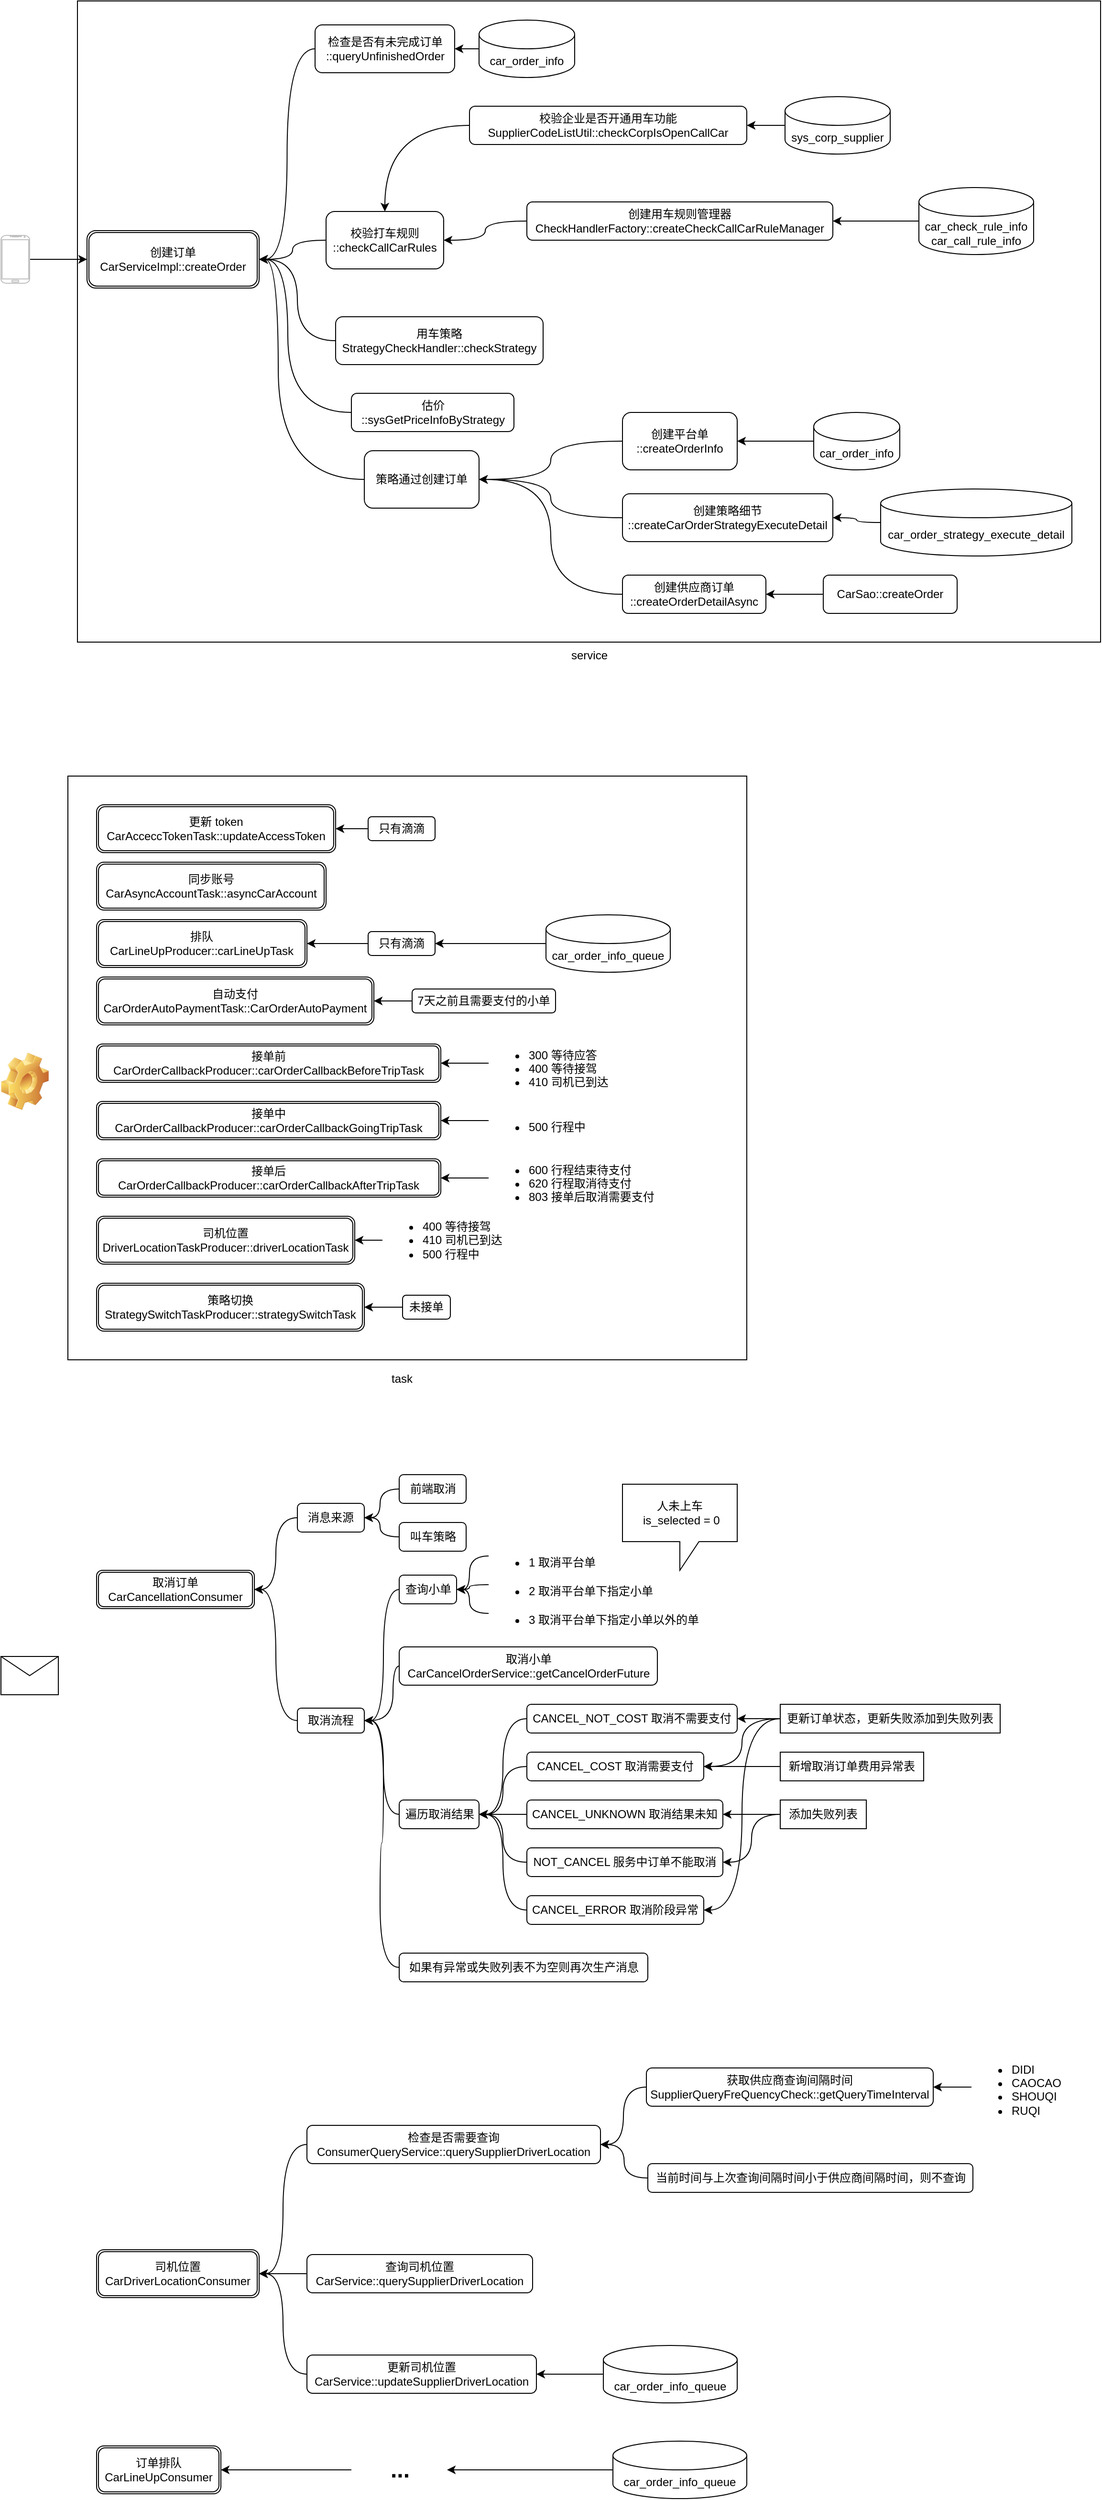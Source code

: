 <mxfile version="15.3.0" type="github">
  <diagram id="36eU4pKLtjQGRjDaztEr" name="订单状态">
    <mxGraphModel dx="1360" dy="542" grid="1" gridSize="10" guides="1" tooltips="1" connect="1" arrows="1" fold="1" page="1" pageScale="1" pageWidth="827" pageHeight="1169" math="0" shadow="0">
      <root>
        <mxCell id="0" />
        <mxCell id="1" parent="0" />
        <mxCell id="iOZaVTO8fL7gchkErI3n-64" value="" style="rounded=0;whiteSpace=wrap;html=1;" vertex="1" parent="1">
          <mxGeometry x="100" y="880" width="710" height="610" as="geometry" />
        </mxCell>
        <mxCell id="Fg9hLDMmJoLkrDjKvClW-10" value="service" style="verticalLabelPosition=bottom;verticalAlign=top;html=1;shape=mxgraph.basic.rect;fillColor2=none;strokeWidth=1;size=20;indent=5;sketch=0;shadow=0;" parent="1" vertex="1">
          <mxGeometry x="110" y="70" width="1070" height="670" as="geometry" />
        </mxCell>
        <mxCell id="Fg9hLDMmJoLkrDjKvClW-2" value="创建订单&lt;br&gt;CarServiceImpl::createOrder" style="shape=ext;double=1;rounded=1;whiteSpace=wrap;html=1;" parent="1" vertex="1">
          <mxGeometry x="120" y="310" width="180" height="60" as="geometry" />
        </mxCell>
        <mxCell id="Fg9hLDMmJoLkrDjKvClW-6" value="" style="edgeStyle=orthogonalEdgeStyle;rounded=0;orthogonalLoop=1;jettySize=auto;html=1;" parent="1" source="Fg9hLDMmJoLkrDjKvClW-5" target="Fg9hLDMmJoLkrDjKvClW-2" edge="1">
          <mxGeometry relative="1" as="geometry" />
        </mxCell>
        <mxCell id="Fg9hLDMmJoLkrDjKvClW-5" value="" style="verticalLabelPosition=bottom;verticalAlign=top;html=1;shadow=0;dashed=0;strokeWidth=1;shape=mxgraph.android.phone2;strokeColor=#c0c0c0;" parent="1" vertex="1">
          <mxGeometry x="30" y="315" width="30" height="50" as="geometry" />
        </mxCell>
        <mxCell id="iOZaVTO8fL7gchkErI3n-5" style="edgeStyle=orthogonalEdgeStyle;rounded=0;orthogonalLoop=1;jettySize=auto;html=1;entryX=1;entryY=0.5;entryDx=0;entryDy=0;curved=1;" edge="1" parent="1" source="iOZaVTO8fL7gchkErI3n-1" target="Fg9hLDMmJoLkrDjKvClW-2">
          <mxGeometry relative="1" as="geometry" />
        </mxCell>
        <mxCell id="iOZaVTO8fL7gchkErI3n-1" value="检查是否有未完成订单&lt;br&gt;::queryUnfinishedOrder" style="rounded=1;whiteSpace=wrap;html=1;" vertex="1" parent="1">
          <mxGeometry x="358.5" y="95" width="146" height="50" as="geometry" />
        </mxCell>
        <mxCell id="iOZaVTO8fL7gchkErI3n-6" value="" style="edgeStyle=orthogonalEdgeStyle;curved=1;rounded=0;orthogonalLoop=1;jettySize=auto;html=1;" edge="1" parent="1" source="iOZaVTO8fL7gchkErI3n-2" target="Fg9hLDMmJoLkrDjKvClW-2">
          <mxGeometry relative="1" as="geometry" />
        </mxCell>
        <mxCell id="iOZaVTO8fL7gchkErI3n-2" value="校验打车规则&lt;br&gt;::checkCallCarRules" style="rounded=1;whiteSpace=wrap;html=1;" vertex="1" parent="1">
          <mxGeometry x="370" y="290" width="123" height="60" as="geometry" />
        </mxCell>
        <mxCell id="iOZaVTO8fL7gchkErI3n-7" value="" style="edgeStyle=orthogonalEdgeStyle;curved=1;rounded=0;orthogonalLoop=1;jettySize=auto;html=1;" edge="1" parent="1" source="iOZaVTO8fL7gchkErI3n-3" target="iOZaVTO8fL7gchkErI3n-1">
          <mxGeometry relative="1" as="geometry" />
        </mxCell>
        <mxCell id="iOZaVTO8fL7gchkErI3n-3" value="car_order_info" style="shape=cylinder3;whiteSpace=wrap;html=1;boundedLbl=1;backgroundOutline=1;size=15;" vertex="1" parent="1">
          <mxGeometry x="530" y="90" width="100" height="60" as="geometry" />
        </mxCell>
        <mxCell id="iOZaVTO8fL7gchkErI3n-8" value="" style="edgeStyle=orthogonalEdgeStyle;curved=1;rounded=0;orthogonalLoop=1;jettySize=auto;html=1;" edge="1" parent="1" source="iOZaVTO8fL7gchkErI3n-4" target="iOZaVTO8fL7gchkErI3n-2">
          <mxGeometry relative="1" as="geometry" />
        </mxCell>
        <mxCell id="iOZaVTO8fL7gchkErI3n-4" value="校验企业是否开通用车功能&lt;br&gt;SupplierCodeListUtil::checkCorpIsOpenCallCar" style="rounded=1;whiteSpace=wrap;html=1;" vertex="1" parent="1">
          <mxGeometry x="520" y="180" width="290" height="40" as="geometry" />
        </mxCell>
        <mxCell id="iOZaVTO8fL7gchkErI3n-10" value="" style="edgeStyle=orthogonalEdgeStyle;curved=1;rounded=0;orthogonalLoop=1;jettySize=auto;html=1;" edge="1" parent="1" source="iOZaVTO8fL7gchkErI3n-9" target="iOZaVTO8fL7gchkErI3n-4">
          <mxGeometry relative="1" as="geometry" />
        </mxCell>
        <mxCell id="iOZaVTO8fL7gchkErI3n-9" value="sys_corp_supplier" style="shape=cylinder3;whiteSpace=wrap;html=1;boundedLbl=1;backgroundOutline=1;size=15;" vertex="1" parent="1">
          <mxGeometry x="850" y="170" width="110" height="60" as="geometry" />
        </mxCell>
        <mxCell id="iOZaVTO8fL7gchkErI3n-12" value="" style="edgeStyle=orthogonalEdgeStyle;curved=1;rounded=0;orthogonalLoop=1;jettySize=auto;html=1;" edge="1" parent="1" source="iOZaVTO8fL7gchkErI3n-11" target="iOZaVTO8fL7gchkErI3n-2">
          <mxGeometry relative="1" as="geometry" />
        </mxCell>
        <mxCell id="iOZaVTO8fL7gchkErI3n-11" value="创建用车规则管理器&lt;br&gt;CheckHandlerFactory::createCheckCallCarRuleManager" style="rounded=1;whiteSpace=wrap;html=1;" vertex="1" parent="1">
          <mxGeometry x="580" y="280" width="320" height="40" as="geometry" />
        </mxCell>
        <mxCell id="iOZaVTO8fL7gchkErI3n-14" value="" style="edgeStyle=orthogonalEdgeStyle;curved=1;rounded=0;orthogonalLoop=1;jettySize=auto;html=1;" edge="1" parent="1" source="iOZaVTO8fL7gchkErI3n-13" target="iOZaVTO8fL7gchkErI3n-11">
          <mxGeometry relative="1" as="geometry" />
        </mxCell>
        <mxCell id="iOZaVTO8fL7gchkErI3n-13" value="car_check_rule_info&lt;br&gt;car_call_rule_info" style="shape=cylinder3;whiteSpace=wrap;html=1;boundedLbl=1;backgroundOutline=1;size=15;" vertex="1" parent="1">
          <mxGeometry x="990" y="265" width="120" height="70" as="geometry" />
        </mxCell>
        <mxCell id="iOZaVTO8fL7gchkErI3n-16" style="edgeStyle=orthogonalEdgeStyle;curved=1;rounded=0;orthogonalLoop=1;jettySize=auto;html=1;" edge="1" parent="1" source="iOZaVTO8fL7gchkErI3n-15" target="Fg9hLDMmJoLkrDjKvClW-2">
          <mxGeometry relative="1" as="geometry">
            <Array as="points">
              <mxPoint x="340" y="425" />
              <mxPoint x="340" y="340" />
            </Array>
          </mxGeometry>
        </mxCell>
        <mxCell id="iOZaVTO8fL7gchkErI3n-15" value="用车策略&lt;br&gt;StrategyCheckHandler::checkStrategy" style="rounded=1;whiteSpace=wrap;html=1;" vertex="1" parent="1">
          <mxGeometry x="380" y="400" width="217" height="50" as="geometry" />
        </mxCell>
        <mxCell id="iOZaVTO8fL7gchkErI3n-18" style="edgeStyle=orthogonalEdgeStyle;curved=1;rounded=0;orthogonalLoop=1;jettySize=auto;html=1;entryX=1;entryY=0.5;entryDx=0;entryDy=0;" edge="1" parent="1" source="iOZaVTO8fL7gchkErI3n-17" target="Fg9hLDMmJoLkrDjKvClW-2">
          <mxGeometry relative="1" as="geometry">
            <Array as="points">
              <mxPoint x="330" y="500" />
              <mxPoint x="330" y="340" />
            </Array>
          </mxGeometry>
        </mxCell>
        <mxCell id="iOZaVTO8fL7gchkErI3n-17" value="估价&lt;br&gt;::sysGetPriceInfoByStrategy" style="rounded=1;whiteSpace=wrap;html=1;" vertex="1" parent="1">
          <mxGeometry x="396.5" y="480" width="170" height="40" as="geometry" />
        </mxCell>
        <mxCell id="iOZaVTO8fL7gchkErI3n-20" style="edgeStyle=orthogonalEdgeStyle;curved=1;rounded=0;orthogonalLoop=1;jettySize=auto;html=1;entryX=1;entryY=0.5;entryDx=0;entryDy=0;" edge="1" parent="1" source="iOZaVTO8fL7gchkErI3n-19" target="Fg9hLDMmJoLkrDjKvClW-2">
          <mxGeometry relative="1" as="geometry">
            <mxPoint x="310" y="340" as="targetPoint" />
            <Array as="points">
              <mxPoint x="320" y="570" />
              <mxPoint x="320" y="340" />
            </Array>
          </mxGeometry>
        </mxCell>
        <mxCell id="iOZaVTO8fL7gchkErI3n-19" value="策略通过创建订单" style="rounded=1;whiteSpace=wrap;html=1;" vertex="1" parent="1">
          <mxGeometry x="410" y="540" width="120" height="60" as="geometry" />
        </mxCell>
        <mxCell id="iOZaVTO8fL7gchkErI3n-22" value="" style="edgeStyle=orthogonalEdgeStyle;curved=1;rounded=0;orthogonalLoop=1;jettySize=auto;html=1;entryX=1;entryY=0.5;entryDx=0;entryDy=0;" edge="1" parent="1" source="iOZaVTO8fL7gchkErI3n-21" target="iOZaVTO8fL7gchkErI3n-19">
          <mxGeometry relative="1" as="geometry" />
        </mxCell>
        <mxCell id="iOZaVTO8fL7gchkErI3n-21" value="创建平台单&lt;br&gt;::createOrderInfo" style="rounded=1;whiteSpace=wrap;html=1;" vertex="1" parent="1">
          <mxGeometry x="680" y="500" width="120" height="60" as="geometry" />
        </mxCell>
        <mxCell id="iOZaVTO8fL7gchkErI3n-24" value="" style="edgeStyle=orthogonalEdgeStyle;curved=1;rounded=0;orthogonalLoop=1;jettySize=auto;html=1;" edge="1" parent="1" source="iOZaVTO8fL7gchkErI3n-23" target="iOZaVTO8fL7gchkErI3n-21">
          <mxGeometry relative="1" as="geometry" />
        </mxCell>
        <mxCell id="iOZaVTO8fL7gchkErI3n-23" value="car_order_info" style="shape=cylinder3;whiteSpace=wrap;html=1;boundedLbl=1;backgroundOutline=1;size=15;" vertex="1" parent="1">
          <mxGeometry x="880" y="500" width="90" height="60" as="geometry" />
        </mxCell>
        <mxCell id="iOZaVTO8fL7gchkErI3n-28" style="edgeStyle=orthogonalEdgeStyle;curved=1;rounded=0;orthogonalLoop=1;jettySize=auto;html=1;entryX=1;entryY=0.5;entryDx=0;entryDy=0;" edge="1" parent="1" source="iOZaVTO8fL7gchkErI3n-25" target="iOZaVTO8fL7gchkErI3n-19">
          <mxGeometry relative="1" as="geometry" />
        </mxCell>
        <mxCell id="iOZaVTO8fL7gchkErI3n-25" value="创建策略细节&lt;br&gt;::createCarOrderStrategyExecuteDetail" style="rounded=1;whiteSpace=wrap;html=1;" vertex="1" parent="1">
          <mxGeometry x="680" y="585" width="220" height="50" as="geometry" />
        </mxCell>
        <mxCell id="iOZaVTO8fL7gchkErI3n-27" value="" style="edgeStyle=orthogonalEdgeStyle;curved=1;rounded=0;orthogonalLoop=1;jettySize=auto;html=1;" edge="1" parent="1" source="iOZaVTO8fL7gchkErI3n-26" target="iOZaVTO8fL7gchkErI3n-25">
          <mxGeometry relative="1" as="geometry" />
        </mxCell>
        <mxCell id="iOZaVTO8fL7gchkErI3n-26" value="car_order_strategy_execute_detail" style="shape=cylinder3;whiteSpace=wrap;html=1;boundedLbl=1;backgroundOutline=1;size=15;" vertex="1" parent="1">
          <mxGeometry x="950" y="580" width="200" height="70" as="geometry" />
        </mxCell>
        <mxCell id="iOZaVTO8fL7gchkErI3n-30" style="edgeStyle=orthogonalEdgeStyle;curved=1;rounded=0;orthogonalLoop=1;jettySize=auto;html=1;entryX=1;entryY=0.5;entryDx=0;entryDy=0;" edge="1" parent="1" source="iOZaVTO8fL7gchkErI3n-29" target="iOZaVTO8fL7gchkErI3n-19">
          <mxGeometry relative="1" as="geometry" />
        </mxCell>
        <mxCell id="iOZaVTO8fL7gchkErI3n-29" value="创建供应商订单&lt;br&gt;::createOrderDetailAsync" style="rounded=1;whiteSpace=wrap;html=1;" vertex="1" parent="1">
          <mxGeometry x="680" y="670" width="150" height="40" as="geometry" />
        </mxCell>
        <mxCell id="iOZaVTO8fL7gchkErI3n-32" value="" style="edgeStyle=orthogonalEdgeStyle;curved=1;rounded=0;orthogonalLoop=1;jettySize=auto;html=1;" edge="1" parent="1" source="iOZaVTO8fL7gchkErI3n-31" target="iOZaVTO8fL7gchkErI3n-29">
          <mxGeometry relative="1" as="geometry" />
        </mxCell>
        <mxCell id="iOZaVTO8fL7gchkErI3n-31" value="CarSao::createOrder" style="rounded=1;whiteSpace=wrap;html=1;" vertex="1" parent="1">
          <mxGeometry x="890" y="670" width="140" height="40" as="geometry" />
        </mxCell>
        <mxCell id="iOZaVTO8fL7gchkErI3n-33" value="" style="shape=image;html=1;verticalLabelPosition=bottom;verticalAlign=top;imageAspect=0;image=img/clipart/Gear_128x128.png" vertex="1" parent="1">
          <mxGeometry x="30" y="1169" width="50" height="60" as="geometry" />
        </mxCell>
        <mxCell id="iOZaVTO8fL7gchkErI3n-35" value="更新 token&lt;br&gt;CarAcceccTokenTask::updateAccessToken" style="shape=ext;double=1;rounded=1;whiteSpace=wrap;html=1;" vertex="1" parent="1">
          <mxGeometry x="130" y="910" width="250" height="50" as="geometry" />
        </mxCell>
        <mxCell id="iOZaVTO8fL7gchkErI3n-36" value="同步账号&lt;br&gt;CarAsyncAccountTask::asyncCarAccount" style="shape=ext;double=1;rounded=1;whiteSpace=wrap;html=1;" vertex="1" parent="1">
          <mxGeometry x="130" y="970" width="240" height="50" as="geometry" />
        </mxCell>
        <mxCell id="iOZaVTO8fL7gchkErI3n-37" value="排队&lt;br&gt;CarLineUpProducer::carLineUpTask" style="shape=ext;double=1;rounded=1;whiteSpace=wrap;html=1;" vertex="1" parent="1">
          <mxGeometry x="130" y="1030" width="220" height="50" as="geometry" />
        </mxCell>
        <mxCell id="iOZaVTO8fL7gchkErI3n-42" value="" style="edgeStyle=orthogonalEdgeStyle;curved=1;rounded=0;orthogonalLoop=1;jettySize=auto;html=1;" edge="1" parent="1" source="iOZaVTO8fL7gchkErI3n-38">
          <mxGeometry relative="1" as="geometry">
            <mxPoint x="380" y="935" as="targetPoint" />
          </mxGeometry>
        </mxCell>
        <mxCell id="iOZaVTO8fL7gchkErI3n-38" value="只有滴滴" style="rounded=1;whiteSpace=wrap;html=1;" vertex="1" parent="1">
          <mxGeometry x="414" y="922.5" width="70" height="25" as="geometry" />
        </mxCell>
        <mxCell id="iOZaVTO8fL7gchkErI3n-43" value="" style="edgeStyle=orthogonalEdgeStyle;curved=1;rounded=0;orthogonalLoop=1;jettySize=auto;html=1;" edge="1" parent="1" source="iOZaVTO8fL7gchkErI3n-40" target="iOZaVTO8fL7gchkErI3n-37">
          <mxGeometry relative="1" as="geometry" />
        </mxCell>
        <mxCell id="iOZaVTO8fL7gchkErI3n-40" value="只有滴滴" style="rounded=1;whiteSpace=wrap;html=1;" vertex="1" parent="1">
          <mxGeometry x="414" y="1042.5" width="70" height="25" as="geometry" />
        </mxCell>
        <mxCell id="iOZaVTO8fL7gchkErI3n-45" value="" style="edgeStyle=orthogonalEdgeStyle;curved=1;rounded=0;orthogonalLoop=1;jettySize=auto;html=1;" edge="1" parent="1" source="iOZaVTO8fL7gchkErI3n-44" target="iOZaVTO8fL7gchkErI3n-40">
          <mxGeometry relative="1" as="geometry" />
        </mxCell>
        <mxCell id="iOZaVTO8fL7gchkErI3n-44" value="car_order_info_queue" style="shape=cylinder3;whiteSpace=wrap;html=1;boundedLbl=1;backgroundOutline=1;size=15;" vertex="1" parent="1">
          <mxGeometry x="600" y="1025" width="130" height="60" as="geometry" />
        </mxCell>
        <mxCell id="iOZaVTO8fL7gchkErI3n-46" value="自动支付&lt;br&gt;CarOrderAutoPaymentTask::CarOrderAutoPayment" style="shape=ext;double=1;rounded=1;whiteSpace=wrap;html=1;" vertex="1" parent="1">
          <mxGeometry x="130" y="1090" width="290" height="50" as="geometry" />
        </mxCell>
        <mxCell id="iOZaVTO8fL7gchkErI3n-50" value="" style="edgeStyle=orthogonalEdgeStyle;curved=1;rounded=0;orthogonalLoop=1;jettySize=auto;html=1;" edge="1" parent="1" source="iOZaVTO8fL7gchkErI3n-49" target="iOZaVTO8fL7gchkErI3n-46">
          <mxGeometry relative="1" as="geometry" />
        </mxCell>
        <mxCell id="iOZaVTO8fL7gchkErI3n-49" value="&lt;span&gt;7天之前且需要支付的小单&lt;/span&gt;" style="rounded=1;whiteSpace=wrap;html=1;" vertex="1" parent="1">
          <mxGeometry x="460" y="1102.5" width="150" height="25" as="geometry" />
        </mxCell>
        <mxCell id="iOZaVTO8fL7gchkErI3n-51" value="接单前&lt;br&gt;CarOrderCallbackProducer::carOrderCallbackBeforeTripTask" style="shape=ext;double=1;rounded=1;whiteSpace=wrap;html=1;" vertex="1" parent="1">
          <mxGeometry x="130" y="1160" width="360" height="40" as="geometry" />
        </mxCell>
        <mxCell id="iOZaVTO8fL7gchkErI3n-52" value="接单中&lt;br&gt;CarOrderCallbackProducer::carOrderCallbackGoingTripTask" style="shape=ext;double=1;rounded=1;whiteSpace=wrap;html=1;" vertex="1" parent="1">
          <mxGeometry x="130" y="1220" width="360" height="40" as="geometry" />
        </mxCell>
        <mxCell id="iOZaVTO8fL7gchkErI3n-53" value="接单后&lt;br&gt;CarOrderCallbackProducer::carOrderCallbackAfterTripTask" style="shape=ext;double=1;rounded=1;whiteSpace=wrap;html=1;" vertex="1" parent="1">
          <mxGeometry x="130" y="1280" width="360" height="40" as="geometry" />
        </mxCell>
        <mxCell id="iOZaVTO8fL7gchkErI3n-56" value="" style="edgeStyle=orthogonalEdgeStyle;curved=1;rounded=0;orthogonalLoop=1;jettySize=auto;html=1;" edge="1" parent="1" source="iOZaVTO8fL7gchkErI3n-55" target="iOZaVTO8fL7gchkErI3n-51">
          <mxGeometry relative="1" as="geometry" />
        </mxCell>
        <mxCell id="iOZaVTO8fL7gchkErI3n-55" value="&lt;ul&gt;&lt;li&gt;300 等待应答&lt;/li&gt;&lt;li&gt;400 等待接驾&lt;/li&gt;&lt;li&gt;410 司机已到达&lt;/li&gt;&lt;/ul&gt;" style="text;strokeColor=none;fillColor=none;html=1;whiteSpace=wrap;verticalAlign=middle;overflow=hidden;" vertex="1" parent="1">
          <mxGeometry x="540" y="1150" width="130" height="60" as="geometry" />
        </mxCell>
        <mxCell id="iOZaVTO8fL7gchkErI3n-58" value="" style="edgeStyle=orthogonalEdgeStyle;curved=1;rounded=0;orthogonalLoop=1;jettySize=auto;html=1;" edge="1" parent="1" source="iOZaVTO8fL7gchkErI3n-57" target="iOZaVTO8fL7gchkErI3n-52">
          <mxGeometry relative="1" as="geometry" />
        </mxCell>
        <mxCell id="iOZaVTO8fL7gchkErI3n-57" value="&lt;ul&gt;&lt;li&gt;500 行程中&lt;/li&gt;&lt;/ul&gt;" style="text;strokeColor=none;fillColor=none;html=1;whiteSpace=wrap;verticalAlign=middle;overflow=hidden;" vertex="1" parent="1">
          <mxGeometry x="540" y="1225" width="110" height="30" as="geometry" />
        </mxCell>
        <mxCell id="iOZaVTO8fL7gchkErI3n-60" value="" style="edgeStyle=orthogonalEdgeStyle;curved=1;rounded=0;orthogonalLoop=1;jettySize=auto;html=1;" edge="1" parent="1" source="iOZaVTO8fL7gchkErI3n-59" target="iOZaVTO8fL7gchkErI3n-53">
          <mxGeometry relative="1" as="geometry" />
        </mxCell>
        <mxCell id="iOZaVTO8fL7gchkErI3n-59" value="&lt;ul&gt;&lt;li&gt;600 行程结束待支付&lt;/li&gt;&lt;li&gt;620 行程取消待支付&lt;/li&gt;&lt;li&gt;803 接单后取消需要支付&lt;/li&gt;&lt;/ul&gt;" style="text;strokeColor=none;fillColor=none;html=1;whiteSpace=wrap;verticalAlign=middle;overflow=hidden;" vertex="1" parent="1">
          <mxGeometry x="540" y="1270" width="180" height="60" as="geometry" />
        </mxCell>
        <mxCell id="iOZaVTO8fL7gchkErI3n-61" value="司机位置&lt;br&gt;DriverLocationTaskProducer::driverLocationTask" style="shape=ext;double=1;rounded=1;whiteSpace=wrap;html=1;" vertex="1" parent="1">
          <mxGeometry x="130" y="1340" width="270" height="50" as="geometry" />
        </mxCell>
        <mxCell id="iOZaVTO8fL7gchkErI3n-62" value="策略切换&lt;br&gt;StrategySwitchTaskProducer::strategySwitchTask" style="shape=ext;double=1;rounded=1;whiteSpace=wrap;html=1;" vertex="1" parent="1">
          <mxGeometry x="130" y="1410" width="280" height="50" as="geometry" />
        </mxCell>
        <mxCell id="iOZaVTO8fL7gchkErI3n-65" value="task" style="text;html=1;align=center;verticalAlign=middle;resizable=0;points=[];autosize=1;strokeColor=none;fillColor=none;" vertex="1" parent="1">
          <mxGeometry x="429" y="1500" width="40" height="20" as="geometry" />
        </mxCell>
        <mxCell id="iOZaVTO8fL7gchkErI3n-67" value="" style="edgeStyle=orthogonalEdgeStyle;curved=1;rounded=0;orthogonalLoop=1;jettySize=auto;html=1;" edge="1" parent="1" source="iOZaVTO8fL7gchkErI3n-66" target="iOZaVTO8fL7gchkErI3n-62">
          <mxGeometry relative="1" as="geometry" />
        </mxCell>
        <mxCell id="iOZaVTO8fL7gchkErI3n-66" value="未接单" style="rounded=1;whiteSpace=wrap;html=1;" vertex="1" parent="1">
          <mxGeometry x="450" y="1422.5" width="50" height="25" as="geometry" />
        </mxCell>
        <mxCell id="iOZaVTO8fL7gchkErI3n-69" value="" style="edgeStyle=orthogonalEdgeStyle;curved=1;rounded=0;orthogonalLoop=1;jettySize=auto;html=1;" edge="1" parent="1" source="iOZaVTO8fL7gchkErI3n-68" target="iOZaVTO8fL7gchkErI3n-61">
          <mxGeometry relative="1" as="geometry" />
        </mxCell>
        <mxCell id="iOZaVTO8fL7gchkErI3n-68" value="&lt;ul&gt;&lt;li&gt;400 等待接驾&lt;/li&gt;&lt;li&gt;410 司机已到达&lt;/li&gt;&lt;li&gt;500 行程中&lt;/li&gt;&lt;/ul&gt;" style="text;strokeColor=none;fillColor=none;html=1;whiteSpace=wrap;verticalAlign=middle;overflow=hidden;" vertex="1" parent="1">
          <mxGeometry x="429" y="1327.5" width="130" height="75" as="geometry" />
        </mxCell>
        <mxCell id="iOZaVTO8fL7gchkErI3n-70" value="" style="shape=message;html=1;whiteSpace=wrap;html=1;outlineConnect=0;" vertex="1" parent="1">
          <mxGeometry x="30" y="1800" width="60" height="40" as="geometry" />
        </mxCell>
        <mxCell id="iOZaVTO8fL7gchkErI3n-71" value="取消订单&lt;br&gt;CarCancellationConsumer" style="shape=ext;double=1;rounded=1;whiteSpace=wrap;html=1;" vertex="1" parent="1">
          <mxGeometry x="130" y="1710" width="165" height="40" as="geometry" />
        </mxCell>
        <mxCell id="iOZaVTO8fL7gchkErI3n-77" style="edgeStyle=orthogonalEdgeStyle;curved=1;rounded=0;orthogonalLoop=1;jettySize=auto;html=1;entryX=1;entryY=0.5;entryDx=0;entryDy=0;" edge="1" parent="1" source="iOZaVTO8fL7gchkErI3n-72" target="iOZaVTO8fL7gchkErI3n-71">
          <mxGeometry relative="1" as="geometry" />
        </mxCell>
        <mxCell id="iOZaVTO8fL7gchkErI3n-72" value="消息来源" style="rounded=1;whiteSpace=wrap;html=1;" vertex="1" parent="1">
          <mxGeometry x="340" y="1640" width="70" height="30" as="geometry" />
        </mxCell>
        <mxCell id="iOZaVTO8fL7gchkErI3n-75" value="" style="edgeStyle=orthogonalEdgeStyle;curved=1;rounded=0;orthogonalLoop=1;jettySize=auto;html=1;" edge="1" parent="1" source="iOZaVTO8fL7gchkErI3n-73" target="iOZaVTO8fL7gchkErI3n-72">
          <mxGeometry relative="1" as="geometry" />
        </mxCell>
        <mxCell id="iOZaVTO8fL7gchkErI3n-73" value="前端取消" style="rounded=1;whiteSpace=wrap;html=1;" vertex="1" parent="1">
          <mxGeometry x="446.5" y="1610" width="70" height="30" as="geometry" />
        </mxCell>
        <mxCell id="iOZaVTO8fL7gchkErI3n-76" value="" style="edgeStyle=orthogonalEdgeStyle;curved=1;rounded=0;orthogonalLoop=1;jettySize=auto;html=1;" edge="1" parent="1" source="iOZaVTO8fL7gchkErI3n-74" target="iOZaVTO8fL7gchkErI3n-72">
          <mxGeometry relative="1" as="geometry" />
        </mxCell>
        <mxCell id="iOZaVTO8fL7gchkErI3n-74" value="叫车策略" style="rounded=1;whiteSpace=wrap;html=1;" vertex="1" parent="1">
          <mxGeometry x="446.5" y="1660" width="70" height="30" as="geometry" />
        </mxCell>
        <mxCell id="iOZaVTO8fL7gchkErI3n-82" value="" style="edgeStyle=orthogonalEdgeStyle;curved=1;rounded=0;orthogonalLoop=1;jettySize=auto;html=1;entryX=1;entryY=0.5;entryDx=0;entryDy=0;" edge="1" parent="1" source="iOZaVTO8fL7gchkErI3n-78" target="iOZaVTO8fL7gchkErI3n-71">
          <mxGeometry relative="1" as="geometry" />
        </mxCell>
        <mxCell id="iOZaVTO8fL7gchkErI3n-78" value="取消流程" style="rounded=1;whiteSpace=wrap;html=1;" vertex="1" parent="1">
          <mxGeometry x="340" y="1854" width="70" height="26" as="geometry" />
        </mxCell>
        <mxCell id="iOZaVTO8fL7gchkErI3n-95" value="" style="edgeStyle=orthogonalEdgeStyle;curved=1;rounded=0;orthogonalLoop=1;jettySize=auto;html=1;entryX=1;entryY=0.5;entryDx=0;entryDy=0;" edge="1" parent="1" source="iOZaVTO8fL7gchkErI3n-83" target="iOZaVTO8fL7gchkErI3n-78">
          <mxGeometry relative="1" as="geometry">
            <Array as="points">
              <mxPoint x="430" y="1730" />
              <mxPoint x="430" y="1867" />
            </Array>
          </mxGeometry>
        </mxCell>
        <mxCell id="iOZaVTO8fL7gchkErI3n-83" value="查询小单" style="rounded=1;whiteSpace=wrap;html=1;" vertex="1" parent="1">
          <mxGeometry x="446.5" y="1715" width="60" height="30" as="geometry" />
        </mxCell>
        <mxCell id="iOZaVTO8fL7gchkErI3n-85" value="" style="edgeStyle=orthogonalEdgeStyle;curved=1;rounded=0;orthogonalLoop=1;jettySize=auto;html=1;entryX=1;entryY=0.5;entryDx=0;entryDy=0;" edge="1" parent="1" source="iOZaVTO8fL7gchkErI3n-84" target="iOZaVTO8fL7gchkErI3n-83">
          <mxGeometry relative="1" as="geometry" />
        </mxCell>
        <mxCell id="iOZaVTO8fL7gchkErI3n-84" value="&lt;ul&gt;&lt;li&gt;1 取消平台单&lt;/li&gt;&lt;/ul&gt;" style="text;strokeColor=none;fillColor=none;html=1;whiteSpace=wrap;verticalAlign=middle;overflow=hidden;" vertex="1" parent="1">
          <mxGeometry x="540" y="1680" width="120" height="30" as="geometry" />
        </mxCell>
        <mxCell id="iOZaVTO8fL7gchkErI3n-88" value="" style="edgeStyle=orthogonalEdgeStyle;curved=1;rounded=0;orthogonalLoop=1;jettySize=auto;html=1;" edge="1" parent="1" source="iOZaVTO8fL7gchkErI3n-86" target="iOZaVTO8fL7gchkErI3n-83">
          <mxGeometry relative="1" as="geometry" />
        </mxCell>
        <mxCell id="iOZaVTO8fL7gchkErI3n-86" value="&lt;ul&gt;&lt;li&gt;2 取消平台单下指定小单&lt;/li&gt;&lt;/ul&gt;" style="text;strokeColor=none;fillColor=none;html=1;whiteSpace=wrap;verticalAlign=middle;overflow=hidden;" vertex="1" parent="1">
          <mxGeometry x="540" y="1710" width="180" height="30" as="geometry" />
        </mxCell>
        <mxCell id="iOZaVTO8fL7gchkErI3n-89" value="" style="edgeStyle=orthogonalEdgeStyle;curved=1;rounded=0;orthogonalLoop=1;jettySize=auto;html=1;" edge="1" parent="1" source="iOZaVTO8fL7gchkErI3n-87" target="iOZaVTO8fL7gchkErI3n-83">
          <mxGeometry relative="1" as="geometry" />
        </mxCell>
        <mxCell id="iOZaVTO8fL7gchkErI3n-87" value="&lt;ul&gt;&lt;li&gt;3 取消平台单下指定小单以外的单&lt;/li&gt;&lt;/ul&gt;" style="text;strokeColor=none;fillColor=none;html=1;whiteSpace=wrap;verticalAlign=middle;overflow=hidden;" vertex="1" parent="1">
          <mxGeometry x="540" y="1740" width="220" height="30" as="geometry" />
        </mxCell>
        <mxCell id="iOZaVTO8fL7gchkErI3n-94" value="人未上车&lt;br&gt;&amp;nbsp;is_selected = 0" style="shape=callout;whiteSpace=wrap;html=1;perimeter=calloutPerimeter;rotation=0;" vertex="1" parent="1">
          <mxGeometry x="680" y="1620" width="120" height="90" as="geometry" />
        </mxCell>
        <mxCell id="iOZaVTO8fL7gchkErI3n-97" value="" style="edgeStyle=orthogonalEdgeStyle;curved=1;rounded=0;orthogonalLoop=1;jettySize=auto;html=1;entryX=1;entryY=0.5;entryDx=0;entryDy=0;" edge="1" parent="1" source="iOZaVTO8fL7gchkErI3n-96" target="iOZaVTO8fL7gchkErI3n-78">
          <mxGeometry relative="1" as="geometry">
            <Array as="points">
              <mxPoint x="440" y="1810" />
              <mxPoint x="440" y="1867" />
            </Array>
          </mxGeometry>
        </mxCell>
        <mxCell id="iOZaVTO8fL7gchkErI3n-96" value="取消小单&lt;br&gt;CarCancelOrderService::getCancelOrderFuture" style="rounded=1;whiteSpace=wrap;html=1;" vertex="1" parent="1">
          <mxGeometry x="446.5" y="1790" width="270" height="40" as="geometry" />
        </mxCell>
        <mxCell id="iOZaVTO8fL7gchkErI3n-123" style="edgeStyle=orthogonalEdgeStyle;curved=1;rounded=0;orthogonalLoop=1;jettySize=auto;html=1;entryX=1;entryY=0.5;entryDx=0;entryDy=0;" edge="1" parent="1" source="iOZaVTO8fL7gchkErI3n-98" target="iOZaVTO8fL7gchkErI3n-78">
          <mxGeometry relative="1" as="geometry">
            <Array as="points">
              <mxPoint x="430" y="1965" />
              <mxPoint x="430" y="1867" />
            </Array>
          </mxGeometry>
        </mxCell>
        <mxCell id="iOZaVTO8fL7gchkErI3n-98" value="遍历取消结果" style="rounded=1;whiteSpace=wrap;html=1;" vertex="1" parent="1">
          <mxGeometry x="446.5" y="1950" width="83.5" height="30" as="geometry" />
        </mxCell>
        <mxCell id="iOZaVTO8fL7gchkErI3n-117" style="edgeStyle=orthogonalEdgeStyle;curved=1;rounded=0;orthogonalLoop=1;jettySize=auto;html=1;entryX=1;entryY=0.5;entryDx=0;entryDy=0;" edge="1" parent="1" source="iOZaVTO8fL7gchkErI3n-99" target="iOZaVTO8fL7gchkErI3n-98">
          <mxGeometry relative="1" as="geometry" />
        </mxCell>
        <mxCell id="iOZaVTO8fL7gchkErI3n-99" value="CANCEL_NOT_COST 取消不需要支付" style="rounded=1;whiteSpace=wrap;html=1;" vertex="1" parent="1">
          <mxGeometry x="580" y="1850" width="220" height="30" as="geometry" />
        </mxCell>
        <mxCell id="iOZaVTO8fL7gchkErI3n-106" value="" style="edgeStyle=orthogonalEdgeStyle;curved=1;rounded=0;orthogonalLoop=1;jettySize=auto;html=1;" edge="1" parent="1" source="iOZaVTO8fL7gchkErI3n-100" target="iOZaVTO8fL7gchkErI3n-99">
          <mxGeometry relative="1" as="geometry">
            <mxPoint x="805" y="1865" as="targetPoint" />
          </mxGeometry>
        </mxCell>
        <mxCell id="iOZaVTO8fL7gchkErI3n-112" style="edgeStyle=orthogonalEdgeStyle;curved=1;rounded=0;orthogonalLoop=1;jettySize=auto;html=1;entryX=1;entryY=0.5;entryDx=0;entryDy=0;" edge="1" parent="1" source="iOZaVTO8fL7gchkErI3n-100" target="iOZaVTO8fL7gchkErI3n-101">
          <mxGeometry relative="1" as="geometry" />
        </mxCell>
        <mxCell id="iOZaVTO8fL7gchkErI3n-114" style="edgeStyle=orthogonalEdgeStyle;curved=1;rounded=0;orthogonalLoop=1;jettySize=auto;html=1;entryX=1;entryY=0.5;entryDx=0;entryDy=0;" edge="1" parent="1" source="iOZaVTO8fL7gchkErI3n-100" target="iOZaVTO8fL7gchkErI3n-113">
          <mxGeometry relative="1" as="geometry" />
        </mxCell>
        <mxCell id="iOZaVTO8fL7gchkErI3n-100" value="更新订单状态，更新失败添加到失败列表" style="rounded=0;whiteSpace=wrap;html=1;" vertex="1" parent="1">
          <mxGeometry x="845" y="1850" width="230" height="30" as="geometry" />
        </mxCell>
        <mxCell id="iOZaVTO8fL7gchkErI3n-118" style="edgeStyle=orthogonalEdgeStyle;curved=1;rounded=0;orthogonalLoop=1;jettySize=auto;html=1;entryX=1;entryY=0.5;entryDx=0;entryDy=0;" edge="1" parent="1" source="iOZaVTO8fL7gchkErI3n-101" target="iOZaVTO8fL7gchkErI3n-98">
          <mxGeometry relative="1" as="geometry" />
        </mxCell>
        <mxCell id="iOZaVTO8fL7gchkErI3n-101" value="CANCEL_COST 取消需要支付" style="rounded=1;whiteSpace=wrap;html=1;" vertex="1" parent="1">
          <mxGeometry x="580" y="1900" width="185" height="30" as="geometry" />
        </mxCell>
        <mxCell id="iOZaVTO8fL7gchkErI3n-105" value="" style="edgeStyle=orthogonalEdgeStyle;curved=1;rounded=0;orthogonalLoop=1;jettySize=auto;html=1;" edge="1" parent="1" source="iOZaVTO8fL7gchkErI3n-102">
          <mxGeometry relative="1" as="geometry">
            <mxPoint x="765" y="1915" as="targetPoint" />
          </mxGeometry>
        </mxCell>
        <mxCell id="iOZaVTO8fL7gchkErI3n-102" value="新增取消订单费用异常表" style="rounded=0;whiteSpace=wrap;html=1;" vertex="1" parent="1">
          <mxGeometry x="845" y="1900" width="150" height="30" as="geometry" />
        </mxCell>
        <mxCell id="iOZaVTO8fL7gchkErI3n-119" style="edgeStyle=orthogonalEdgeStyle;curved=1;rounded=0;orthogonalLoop=1;jettySize=auto;html=1;entryX=1;entryY=0.5;entryDx=0;entryDy=0;" edge="1" parent="1" source="iOZaVTO8fL7gchkErI3n-103" target="iOZaVTO8fL7gchkErI3n-98">
          <mxGeometry relative="1" as="geometry" />
        </mxCell>
        <mxCell id="iOZaVTO8fL7gchkErI3n-103" value="CANCEL_UNKNOWN 取消结果未知" style="rounded=1;whiteSpace=wrap;html=1;" vertex="1" parent="1">
          <mxGeometry x="580" y="1950" width="205" height="30" as="geometry" />
        </mxCell>
        <mxCell id="iOZaVTO8fL7gchkErI3n-109" value="" style="edgeStyle=orthogonalEdgeStyle;curved=1;rounded=0;orthogonalLoop=1;jettySize=auto;html=1;" edge="1" parent="1" source="iOZaVTO8fL7gchkErI3n-104" target="iOZaVTO8fL7gchkErI3n-103">
          <mxGeometry relative="1" as="geometry" />
        </mxCell>
        <mxCell id="iOZaVTO8fL7gchkErI3n-111" style="edgeStyle=orthogonalEdgeStyle;curved=1;rounded=0;orthogonalLoop=1;jettySize=auto;html=1;entryX=1;entryY=0.5;entryDx=0;entryDy=0;" edge="1" parent="1" source="iOZaVTO8fL7gchkErI3n-104" target="iOZaVTO8fL7gchkErI3n-110">
          <mxGeometry relative="1" as="geometry" />
        </mxCell>
        <mxCell id="iOZaVTO8fL7gchkErI3n-104" value="添加失败列表" style="rounded=0;whiteSpace=wrap;html=1;" vertex="1" parent="1">
          <mxGeometry x="845" y="1950" width="90" height="30" as="geometry" />
        </mxCell>
        <mxCell id="iOZaVTO8fL7gchkErI3n-120" style="edgeStyle=orthogonalEdgeStyle;curved=1;rounded=0;orthogonalLoop=1;jettySize=auto;html=1;entryX=1;entryY=0.5;entryDx=0;entryDy=0;" edge="1" parent="1" source="iOZaVTO8fL7gchkErI3n-110" target="iOZaVTO8fL7gchkErI3n-98">
          <mxGeometry relative="1" as="geometry" />
        </mxCell>
        <mxCell id="iOZaVTO8fL7gchkErI3n-110" value="NOT_CANCEL 服务中订单不能取消" style="rounded=1;whiteSpace=wrap;html=1;" vertex="1" parent="1">
          <mxGeometry x="580" y="2000" width="205" height="30" as="geometry" />
        </mxCell>
        <mxCell id="iOZaVTO8fL7gchkErI3n-122" style="edgeStyle=orthogonalEdgeStyle;curved=1;rounded=0;orthogonalLoop=1;jettySize=auto;html=1;entryX=1;entryY=0.5;entryDx=0;entryDy=0;" edge="1" parent="1" source="iOZaVTO8fL7gchkErI3n-113" target="iOZaVTO8fL7gchkErI3n-98">
          <mxGeometry relative="1" as="geometry" />
        </mxCell>
        <mxCell id="iOZaVTO8fL7gchkErI3n-113" value="CANCEL_ERROR 取消阶段异常" style="rounded=1;whiteSpace=wrap;html=1;" vertex="1" parent="1">
          <mxGeometry x="580" y="2050" width="185" height="30" as="geometry" />
        </mxCell>
        <mxCell id="iOZaVTO8fL7gchkErI3n-124" style="edgeStyle=orthogonalEdgeStyle;curved=1;rounded=0;orthogonalLoop=1;jettySize=auto;html=1;entryX=1;entryY=0.5;entryDx=0;entryDy=0;" edge="1" parent="1" source="iOZaVTO8fL7gchkErI3n-115" target="iOZaVTO8fL7gchkErI3n-78">
          <mxGeometry relative="1" as="geometry" />
        </mxCell>
        <mxCell id="iOZaVTO8fL7gchkErI3n-115" value="如果有异常或失败列表不为空则再次生产消息" style="rounded=1;whiteSpace=wrap;html=1;" vertex="1" parent="1">
          <mxGeometry x="446.5" y="2110" width="260" height="30" as="geometry" />
        </mxCell>
        <mxCell id="iOZaVTO8fL7gchkErI3n-125" value="司机位置&lt;br&gt;CarDriverLocationConsumer" style="shape=ext;double=1;rounded=1;whiteSpace=wrap;html=1;" vertex="1" parent="1">
          <mxGeometry x="130" y="2420" width="170" height="50" as="geometry" />
        </mxCell>
        <mxCell id="iOZaVTO8fL7gchkErI3n-131" style="edgeStyle=orthogonalEdgeStyle;curved=1;rounded=0;orthogonalLoop=1;jettySize=auto;html=1;entryX=1;entryY=0.5;entryDx=0;entryDy=0;" edge="1" parent="1" source="iOZaVTO8fL7gchkErI3n-126" target="iOZaVTO8fL7gchkErI3n-125">
          <mxGeometry relative="1" as="geometry" />
        </mxCell>
        <mxCell id="iOZaVTO8fL7gchkErI3n-126" value="检查是否需要查询&lt;br&gt;ConsumerQueryService::querySupplierDriverLocation" style="rounded=1;whiteSpace=wrap;html=1;" vertex="1" parent="1">
          <mxGeometry x="350" y="2290" width="307" height="40" as="geometry" />
        </mxCell>
        <mxCell id="iOZaVTO8fL7gchkErI3n-130" style="edgeStyle=orthogonalEdgeStyle;curved=1;rounded=0;orthogonalLoop=1;jettySize=auto;html=1;entryX=1;entryY=0.5;entryDx=0;entryDy=0;" edge="1" parent="1" source="iOZaVTO8fL7gchkErI3n-127" target="iOZaVTO8fL7gchkErI3n-126">
          <mxGeometry relative="1" as="geometry" />
        </mxCell>
        <mxCell id="iOZaVTO8fL7gchkErI3n-127" value="获取供应商查询间隔时间&lt;br&gt;SupplierQueryFreQuencyCheck::getQueryTimeInterval" style="rounded=1;whiteSpace=wrap;html=1;" vertex="1" parent="1">
          <mxGeometry x="705" y="2230" width="300" height="40" as="geometry" />
        </mxCell>
        <mxCell id="iOZaVTO8fL7gchkErI3n-129" value="" style="edgeStyle=orthogonalEdgeStyle;curved=1;rounded=0;orthogonalLoop=1;jettySize=auto;html=1;" edge="1" parent="1" source="iOZaVTO8fL7gchkErI3n-128" target="iOZaVTO8fL7gchkErI3n-127">
          <mxGeometry relative="1" as="geometry" />
        </mxCell>
        <mxCell id="iOZaVTO8fL7gchkErI3n-128" value="&lt;ul&gt;&lt;li&gt;DIDI&lt;/li&gt;&lt;li&gt;CAOCAO&lt;/li&gt;&lt;li&gt;SHOUQI&lt;/li&gt;&lt;li&gt;RUQI&lt;/li&gt;&lt;/ul&gt;" style="text;strokeColor=none;fillColor=none;html=1;whiteSpace=wrap;verticalAlign=middle;overflow=hidden;" vertex="1" parent="1">
          <mxGeometry x="1045" y="2210" width="100" height="80" as="geometry" />
        </mxCell>
        <mxCell id="iOZaVTO8fL7gchkErI3n-133" style="edgeStyle=orthogonalEdgeStyle;curved=1;rounded=0;orthogonalLoop=1;jettySize=auto;html=1;entryX=1;entryY=0.5;entryDx=0;entryDy=0;" edge="1" parent="1" source="iOZaVTO8fL7gchkErI3n-132" target="iOZaVTO8fL7gchkErI3n-126">
          <mxGeometry relative="1" as="geometry" />
        </mxCell>
        <mxCell id="iOZaVTO8fL7gchkErI3n-132" value="当前时间与上次查询间隔时间小于供应商间隔时间，则不查询" style="rounded=1;whiteSpace=wrap;html=1;" vertex="1" parent="1">
          <mxGeometry x="706.5" y="2330" width="340" height="30" as="geometry" />
        </mxCell>
        <mxCell id="iOZaVTO8fL7gchkErI3n-135" value="" style="edgeStyle=orthogonalEdgeStyle;curved=1;rounded=0;orthogonalLoop=1;jettySize=auto;html=1;" edge="1" parent="1" source="iOZaVTO8fL7gchkErI3n-134" target="iOZaVTO8fL7gchkErI3n-125">
          <mxGeometry relative="1" as="geometry" />
        </mxCell>
        <mxCell id="iOZaVTO8fL7gchkErI3n-134" value="查询司机位置&lt;br&gt;CarService::querySupplierDriverLocation" style="rounded=1;whiteSpace=wrap;html=1;" vertex="1" parent="1">
          <mxGeometry x="350" y="2425" width="236" height="40" as="geometry" />
        </mxCell>
        <mxCell id="iOZaVTO8fL7gchkErI3n-137" style="edgeStyle=orthogonalEdgeStyle;curved=1;rounded=0;orthogonalLoop=1;jettySize=auto;html=1;entryX=1;entryY=0.5;entryDx=0;entryDy=0;" edge="1" parent="1" source="iOZaVTO8fL7gchkErI3n-136" target="iOZaVTO8fL7gchkErI3n-125">
          <mxGeometry relative="1" as="geometry" />
        </mxCell>
        <mxCell id="iOZaVTO8fL7gchkErI3n-136" value="更新司机位置&lt;br&gt;CarService::updateSupplierDriverLocation" style="rounded=1;whiteSpace=wrap;html=1;" vertex="1" parent="1">
          <mxGeometry x="350" y="2530" width="240" height="40" as="geometry" />
        </mxCell>
        <mxCell id="iOZaVTO8fL7gchkErI3n-139" value="" style="edgeStyle=orthogonalEdgeStyle;curved=1;rounded=0;orthogonalLoop=1;jettySize=auto;html=1;" edge="1" parent="1" source="iOZaVTO8fL7gchkErI3n-138" target="iOZaVTO8fL7gchkErI3n-136">
          <mxGeometry relative="1" as="geometry" />
        </mxCell>
        <mxCell id="iOZaVTO8fL7gchkErI3n-138" value="car_order_info_queue" style="shape=cylinder3;whiteSpace=wrap;html=1;boundedLbl=1;backgroundOutline=1;size=15;" vertex="1" parent="1">
          <mxGeometry x="660" y="2520" width="140" height="60" as="geometry" />
        </mxCell>
        <mxCell id="iOZaVTO8fL7gchkErI3n-140" value="订单排队&lt;br&gt;CarLineUpConsumer" style="shape=ext;double=1;rounded=1;whiteSpace=wrap;html=1;" vertex="1" parent="1">
          <mxGeometry x="130" y="2625" width="130" height="50" as="geometry" />
        </mxCell>
        <mxCell id="iOZaVTO8fL7gchkErI3n-144" style="edgeStyle=orthogonalEdgeStyle;curved=1;rounded=0;orthogonalLoop=1;jettySize=auto;html=1;entryX=1;entryY=0.5;entryDx=0;entryDy=0;" edge="1" parent="1" source="iOZaVTO8fL7gchkErI3n-142" target="iOZaVTO8fL7gchkErI3n-143">
          <mxGeometry relative="1" as="geometry" />
        </mxCell>
        <mxCell id="iOZaVTO8fL7gchkErI3n-142" value="car_order_info_queue" style="shape=cylinder3;whiteSpace=wrap;html=1;boundedLbl=1;backgroundOutline=1;size=15;" vertex="1" parent="1">
          <mxGeometry x="670" y="2620" width="140" height="60" as="geometry" />
        </mxCell>
        <mxCell id="iOZaVTO8fL7gchkErI3n-145" style="edgeStyle=orthogonalEdgeStyle;curved=1;rounded=0;orthogonalLoop=1;jettySize=auto;html=1;" edge="1" parent="1" source="iOZaVTO8fL7gchkErI3n-143" target="iOZaVTO8fL7gchkErI3n-140">
          <mxGeometry relative="1" as="geometry" />
        </mxCell>
        <mxCell id="iOZaVTO8fL7gchkErI3n-143" value="..." style="text;strokeColor=none;fillColor=none;html=1;fontSize=24;fontStyle=1;verticalAlign=middle;align=center;" vertex="1" parent="1">
          <mxGeometry x="396.5" y="2630" width="100" height="40" as="geometry" />
        </mxCell>
      </root>
    </mxGraphModel>
  </diagram>
</mxfile>
